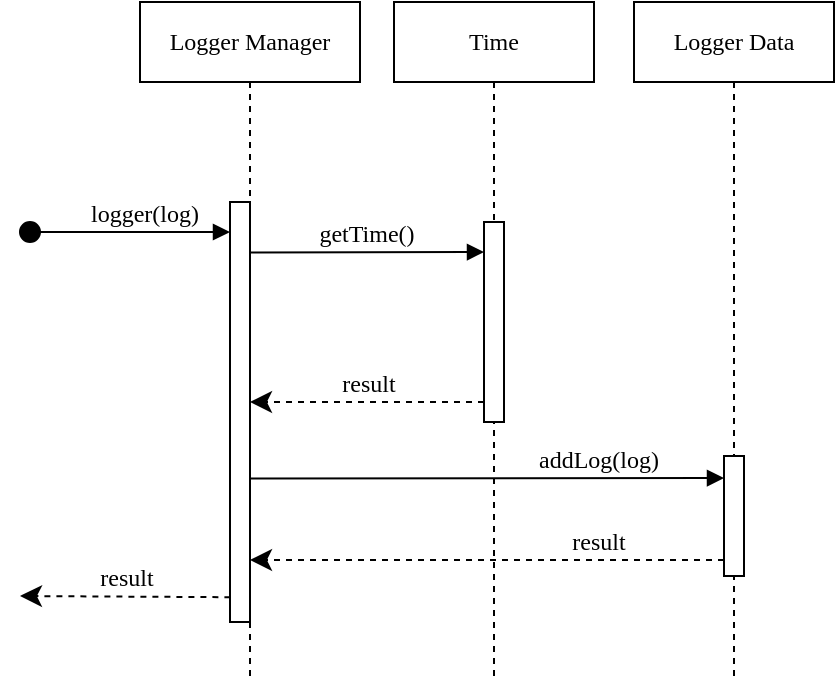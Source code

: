 <mxfile version="15.5.6" type="device"><diagram name="Page-1" id="13e1069c-82ec-6db2-03f1-153e76fe0fe0"><mxGraphModel dx="675" dy="486" grid="1" gridSize="10" guides="1" tooltips="1" connect="1" arrows="1" fold="1" page="1" pageScale="1" pageWidth="1100" pageHeight="850" background="none" math="0" shadow="0"><root><mxCell id="0"/><mxCell id="1" parent="0"/><mxCell id="7baba1c4bc27f4b0-2" value="Time" style="shape=umlLifeline;perimeter=lifelinePerimeter;whiteSpace=wrap;html=1;container=1;collapsible=0;recursiveResize=0;outlineConnect=0;rounded=0;shadow=0;comic=0;labelBackgroundColor=none;strokeWidth=1;fontFamily=Verdana;fontSize=12;align=center;" parent="1" vertex="1"><mxGeometry x="257" y="80" width="100" height="340" as="geometry"/></mxCell><mxCell id="7baba1c4bc27f4b0-10" value="" style="html=1;points=[];perimeter=orthogonalPerimeter;rounded=0;shadow=0;comic=0;labelBackgroundColor=none;strokeWidth=1;fontFamily=Verdana;fontSize=12;align=center;" parent="7baba1c4bc27f4b0-2" vertex="1"><mxGeometry x="45" y="110" width="10" height="100" as="geometry"/></mxCell><mxCell id="7baba1c4bc27f4b0-8" value="Logger Manager" style="shape=umlLifeline;perimeter=lifelinePerimeter;whiteSpace=wrap;html=1;container=1;collapsible=0;recursiveResize=0;outlineConnect=0;rounded=0;shadow=0;comic=0;labelBackgroundColor=none;strokeWidth=1;fontFamily=Verdana;fontSize=12;align=center;" parent="1" vertex="1"><mxGeometry x="130" y="80" width="110" height="340" as="geometry"/></mxCell><mxCell id="7baba1c4bc27f4b0-9" value="" style="html=1;points=[];perimeter=orthogonalPerimeter;rounded=0;shadow=0;comic=0;labelBackgroundColor=none;strokeWidth=1;fontFamily=Verdana;fontSize=12;align=center;" parent="7baba1c4bc27f4b0-8" vertex="1"><mxGeometry x="45" y="100" width="10" height="210" as="geometry"/></mxCell><mxCell id="7baba1c4bc27f4b0-21" value="result" style="html=1;verticalAlign=bottom;endArrow=classic;dashed=1;endSize=8;labelBackgroundColor=none;fontFamily=Verdana;fontSize=12;edgeStyle=elbowEdgeStyle;elbow=vertical;endFill=1;" parent="1" source="7baba1c4bc27f4b0-10" target="7baba1c4bc27f4b0-9" edge="1"><mxGeometry relative="1" as="geometry"><mxPoint x="650" y="306" as="targetPoint"/><Array as="points"><mxPoint x="250" y="280"/><mxPoint x="700" y="260"/></Array><mxPoint x="260" y="260" as="sourcePoint"/></mxGeometry></mxCell><mxCell id="7baba1c4bc27f4b0-11" value="logger(log)" style="html=1;verticalAlign=bottom;endArrow=block;labelBackgroundColor=none;fontFamily=Verdana;fontSize=12;edgeStyle=elbowEdgeStyle;elbow=vertical;" parent="1" source="06ke4G6q5RJqC7bX90Gg-1" target="7baba1c4bc27f4b0-9" edge="1"><mxGeometry x="0.085" relative="1" as="geometry"><mxPoint x="80" y="199" as="sourcePoint"/><Array as="points"><mxPoint x="80" y="199"/></Array><mxPoint as="offset"/></mxGeometry></mxCell><mxCell id="7baba1c4bc27f4b0-14" value="getTime()" style="html=1;verticalAlign=bottom;endArrow=block;labelBackgroundColor=none;fontFamily=Verdana;fontSize=12;edgeStyle=elbowEdgeStyle;elbow=vertical;exitX=1.2;exitY=0.21;exitDx=0;exitDy=0;exitPerimeter=0;" parent="1" target="7baba1c4bc27f4b0-10" edge="1"><mxGeometry relative="1" as="geometry"><mxPoint x="185" y="205.2" as="sourcePoint"/><mxPoint x="297" y="205" as="targetPoint"/><Array as="points"><mxPoint x="178" y="205"/></Array></mxGeometry></mxCell><mxCell id="06ke4G6q5RJqC7bX90Gg-1" value="" style="ellipse;whiteSpace=wrap;html=1;aspect=fixed;rounded=0;fillColor=#000000;" parent="1" vertex="1"><mxGeometry x="70" y="190" width="10" height="10" as="geometry"/></mxCell><mxCell id="0nyN9iPUL5RS_LMeKVNB-1" value="Logger Data" style="shape=umlLifeline;perimeter=lifelinePerimeter;whiteSpace=wrap;html=1;container=1;collapsible=0;recursiveResize=0;outlineConnect=0;rounded=0;shadow=0;comic=0;labelBackgroundColor=none;strokeWidth=1;fontFamily=Verdana;fontSize=12;align=center;" vertex="1" parent="1"><mxGeometry x="377" y="80" width="100" height="340" as="geometry"/></mxCell><mxCell id="0nyN9iPUL5RS_LMeKVNB-2" value="" style="html=1;points=[];perimeter=orthogonalPerimeter;rounded=0;shadow=0;comic=0;labelBackgroundColor=none;strokeWidth=1;fontFamily=Verdana;fontSize=12;align=center;" vertex="1" parent="0nyN9iPUL5RS_LMeKVNB-1"><mxGeometry x="45" y="227" width="10" height="60" as="geometry"/></mxCell><mxCell id="0nyN9iPUL5RS_LMeKVNB-4" value="result" style="html=1;verticalAlign=bottom;endArrow=classic;dashed=1;endSize=8;labelBackgroundColor=none;fontFamily=Verdana;fontSize=12;edgeStyle=elbowEdgeStyle;elbow=vertical;endFill=1;" edge="1" parent="0nyN9iPUL5RS_LMeKVNB-1" target="7baba1c4bc27f4b0-8"><mxGeometry x="-0.466" relative="1" as="geometry"><mxPoint x="-190" y="279" as="targetPoint"/><Array as="points"><mxPoint x="-190" y="279"/><mxPoint x="440" y="259"/></Array><mxPoint x="45" y="279" as="sourcePoint"/><mxPoint as="offset"/></mxGeometry></mxCell><mxCell id="0nyN9iPUL5RS_LMeKVNB-5" value="result" style="html=1;verticalAlign=bottom;endArrow=classic;dashed=1;endSize=8;labelBackgroundColor=none;fontFamily=Verdana;fontSize=12;endFill=1;exitX=0.02;exitY=0.941;exitDx=0;exitDy=0;exitPerimeter=0;" edge="1" parent="1" source="7baba1c4bc27f4b0-9"><mxGeometry relative="1" as="geometry"><mxPoint x="70" y="377" as="targetPoint"/><mxPoint x="170" y="377" as="sourcePoint"/><Array as="points"><mxPoint x="70" y="377"/></Array></mxGeometry></mxCell><mxCell id="0nyN9iPUL5RS_LMeKVNB-3" value="addLog(log)" style="html=1;verticalAlign=bottom;endArrow=block;labelBackgroundColor=none;fontFamily=Verdana;fontSize=12;edgeStyle=elbowEdgeStyle;elbow=vertical;exitX=1;exitY=0.696;exitDx=0;exitDy=0;exitPerimeter=0;" edge="1" parent="1" target="0nyN9iPUL5RS_LMeKVNB-2"><mxGeometry x="0.466" relative="1" as="geometry"><mxPoint x="185" y="318.2" as="sourcePoint"/><mxPoint x="420" y="318" as="targetPoint"/><Array as="points"><mxPoint x="195" y="318"/><mxPoint x="175" y="318"/><mxPoint x="295" y="312"/><mxPoint x="205" y="312"/></Array><mxPoint as="offset"/></mxGeometry></mxCell></root></mxGraphModel></diagram></mxfile>